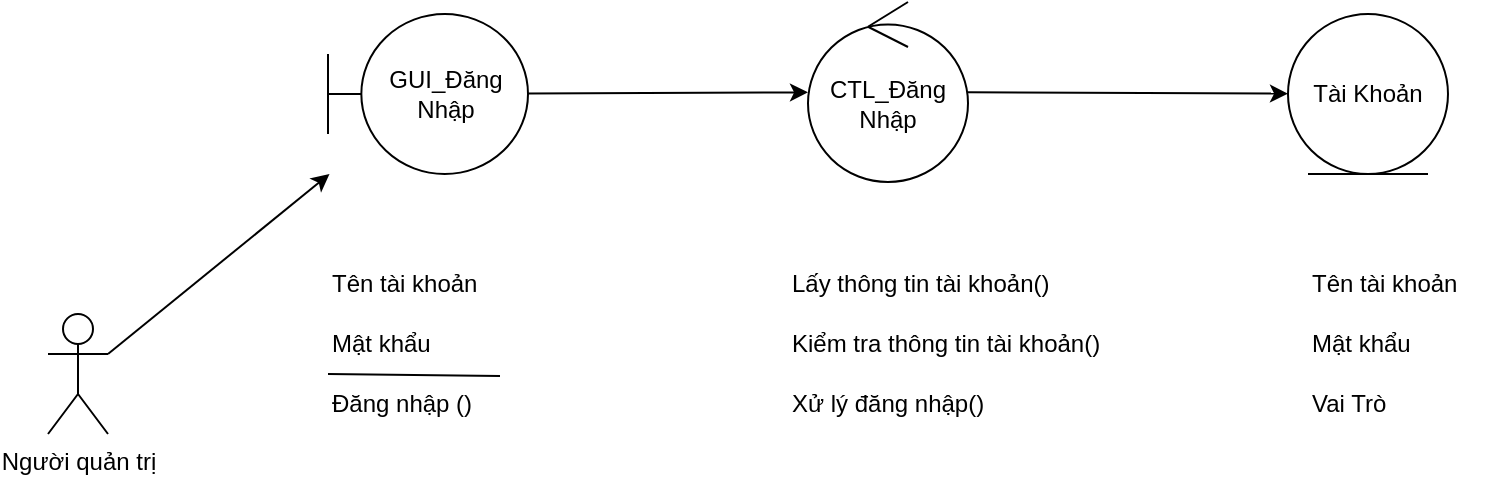 <mxfile version="17.4.6" type="device" pages="5"><diagram id="O209Rbnz0v6nvy6sX19j" name="Page-1"><mxGraphModel dx="1422" dy="699" grid="1" gridSize="10" guides="1" tooltips="1" connect="1" arrows="1" fold="1" page="1" pageScale="1" pageWidth="827" pageHeight="1169" math="0" shadow="0"><root><mxCell id="0"/><mxCell id="1" parent="0"/><mxCell id="M427yC_AaMbymVgoldLo-1" value="GUI_Đăng Nhập" style="shape=umlBoundary;whiteSpace=wrap;html=1;" vertex="1" parent="1"><mxGeometry x="190" y="140" width="100" height="80" as="geometry"/></mxCell><mxCell id="M427yC_AaMbymVgoldLo-2" value="CTL_Đăng Nhập" style="ellipse;shape=umlControl;whiteSpace=wrap;html=1;" vertex="1" parent="1"><mxGeometry x="430" y="134" width="80" height="90" as="geometry"/></mxCell><mxCell id="M427yC_AaMbymVgoldLo-3" value="Tài Khoản" style="ellipse;shape=umlEntity;whiteSpace=wrap;html=1;" vertex="1" parent="1"><mxGeometry x="670" y="140" width="80" height="80" as="geometry"/></mxCell><mxCell id="M427yC_AaMbymVgoldLo-4" value="Người quản trị" style="shape=umlActor;verticalLabelPosition=bottom;verticalAlign=top;html=1;" vertex="1" parent="1"><mxGeometry x="50" y="290" width="30" height="60" as="geometry"/></mxCell><mxCell id="M427yC_AaMbymVgoldLo-12" value="Tên tài khoản" style="text;html=1;strokeColor=none;fillColor=none;align=left;verticalAlign=middle;whiteSpace=wrap;rounded=0;" vertex="1" parent="1"><mxGeometry x="190" y="260" width="100" height="30" as="geometry"/></mxCell><mxCell id="M427yC_AaMbymVgoldLo-13" value="Mật khẩu" style="text;html=1;strokeColor=none;fillColor=none;align=left;verticalAlign=middle;whiteSpace=wrap;rounded=0;" vertex="1" parent="1"><mxGeometry x="190" y="290" width="100" height="30" as="geometry"/></mxCell><mxCell id="M427yC_AaMbymVgoldLo-14" value="" style="endArrow=none;html=1;rounded=0;exitX=0;exitY=1;exitDx=0;exitDy=0;entryX=0.86;entryY=1.033;entryDx=0;entryDy=0;entryPerimeter=0;" edge="1" parent="1" source="M427yC_AaMbymVgoldLo-13" target="M427yC_AaMbymVgoldLo-13"><mxGeometry width="50" height="50" relative="1" as="geometry"><mxPoint x="390" y="390" as="sourcePoint"/><mxPoint x="440" y="340" as="targetPoint"/></mxGeometry></mxCell><mxCell id="M427yC_AaMbymVgoldLo-15" value="Đăng nhập ()" style="text;html=1;strokeColor=none;fillColor=none;align=left;verticalAlign=middle;whiteSpace=wrap;rounded=0;" vertex="1" parent="1"><mxGeometry x="190" y="320" width="100" height="30" as="geometry"/></mxCell><mxCell id="M427yC_AaMbymVgoldLo-16" value="Lấy thông tin tài khoản()" style="text;html=1;strokeColor=none;fillColor=none;align=left;verticalAlign=middle;whiteSpace=wrap;rounded=0;" vertex="1" parent="1"><mxGeometry x="420" y="260" width="150" height="30" as="geometry"/></mxCell><mxCell id="M427yC_AaMbymVgoldLo-17" value="Kiểm tra thông tin tài khoản()" style="text;html=1;strokeColor=none;fillColor=none;align=left;verticalAlign=middle;whiteSpace=wrap;rounded=0;" vertex="1" parent="1"><mxGeometry x="420" y="290" width="160" height="30" as="geometry"/></mxCell><mxCell id="M427yC_AaMbymVgoldLo-19" value="Xử lý đăng nhập()" style="text;html=1;strokeColor=none;fillColor=none;align=left;verticalAlign=middle;whiteSpace=wrap;rounded=0;" vertex="1" parent="1"><mxGeometry x="420" y="320" width="100" height="30" as="geometry"/></mxCell><mxCell id="M427yC_AaMbymVgoldLo-20" value="Tên tài khoản" style="text;html=1;strokeColor=none;fillColor=none;align=left;verticalAlign=middle;whiteSpace=wrap;rounded=0;" vertex="1" parent="1"><mxGeometry x="680" y="260" width="100" height="30" as="geometry"/></mxCell><mxCell id="M427yC_AaMbymVgoldLo-21" value="Mật khẩu" style="text;html=1;strokeColor=none;fillColor=none;align=left;verticalAlign=middle;whiteSpace=wrap;rounded=0;" vertex="1" parent="1"><mxGeometry x="680" y="290" width="100" height="30" as="geometry"/></mxCell><mxCell id="M427yC_AaMbymVgoldLo-22" value="Vai Trò" style="text;html=1;strokeColor=none;fillColor=none;align=left;verticalAlign=middle;whiteSpace=wrap;rounded=0;" vertex="1" parent="1"><mxGeometry x="680" y="320" width="100" height="30" as="geometry"/></mxCell><mxCell id="M427yC_AaMbymVgoldLo-24" value="" style="endArrow=classic;html=1;rounded=0;exitX=1;exitY=0.333;exitDx=0;exitDy=0;exitPerimeter=0;" edge="1" parent="1" source="M427yC_AaMbymVgoldLo-4" target="M427yC_AaMbymVgoldLo-1"><mxGeometry width="50" height="50" relative="1" as="geometry"><mxPoint x="390" y="370" as="sourcePoint"/><mxPoint x="440" y="320" as="targetPoint"/></mxGeometry></mxCell><mxCell id="M427yC_AaMbymVgoldLo-25" value="" style="endArrow=classic;html=1;rounded=0;" edge="1" parent="1" source="M427yC_AaMbymVgoldLo-1" target="M427yC_AaMbymVgoldLo-2"><mxGeometry width="50" height="50" relative="1" as="geometry"><mxPoint x="90" y="320" as="sourcePoint"/><mxPoint x="200.769" y="230" as="targetPoint"/></mxGeometry></mxCell><mxCell id="M427yC_AaMbymVgoldLo-26" value="" style="endArrow=classic;html=1;rounded=0;" edge="1" parent="1" source="M427yC_AaMbymVgoldLo-2" target="M427yC_AaMbymVgoldLo-3"><mxGeometry width="50" height="50" relative="1" as="geometry"><mxPoint x="100" y="330" as="sourcePoint"/><mxPoint x="210.769" y="240" as="targetPoint"/></mxGeometry></mxCell></root></mxGraphModel></diagram><diagram id="p_KtsLCjmwEKDVHqDETF" name="Page-2"><mxGraphModel dx="1422" dy="699" grid="1" gridSize="10" guides="1" tooltips="1" connect="1" arrows="1" fold="1" page="1" pageScale="1" pageWidth="827" pageHeight="1169" math="0" shadow="0"><root><mxCell id="0"/><mxCell id="1" parent="0"/><mxCell id="ipg0UPrnVnh78gwae8FU-1" value="GUI_Quản lý đợt làm đồ án" style="shape=umlBoundary;whiteSpace=wrap;html=1;" vertex="1" parent="1"><mxGeometry x="190" y="140" width="100" height="80" as="geometry"/></mxCell><mxCell id="ipg0UPrnVnh78gwae8FU-2" value="CTL_Đợt làm đồ án" style="ellipse;shape=umlControl;whiteSpace=wrap;html=1;" vertex="1" parent="1"><mxGeometry x="430" y="134" width="80" height="90" as="geometry"/></mxCell><mxCell id="ipg0UPrnVnh78gwae8FU-3" value="Đợt làm đồ án" style="ellipse;shape=umlEntity;whiteSpace=wrap;html=1;" vertex="1" parent="1"><mxGeometry x="686" width="80" height="80" as="geometry"/></mxCell><mxCell id="ipg0UPrnVnh78gwae8FU-4" value="Người quản trị" style="shape=umlActor;verticalLabelPosition=bottom;verticalAlign=top;html=1;" vertex="1" parent="1"><mxGeometry x="50" y="290" width="30" height="60" as="geometry"/></mxCell><mxCell id="ipg0UPrnVnh78gwae8FU-5" value="Mã đợt làm đồ án" style="text;html=1;strokeColor=none;fillColor=none;align=left;verticalAlign=middle;whiteSpace=wrap;rounded=0;" vertex="1" parent="1"><mxGeometry x="202" y="260" width="100" height="30" as="geometry"/></mxCell><mxCell id="ipg0UPrnVnh78gwae8FU-6" value="Tên đợt làm đồ án" style="text;html=1;strokeColor=none;fillColor=none;align=left;verticalAlign=middle;whiteSpace=wrap;rounded=0;" vertex="1" parent="1"><mxGeometry x="200" y="285" width="100" height="30" as="geometry"/></mxCell><mxCell id="ipg0UPrnVnh78gwae8FU-7" value="" style="endArrow=none;html=1;rounded=0;" edge="1" parent="1"><mxGeometry width="50" height="50" relative="1" as="geometry"><mxPoint x="200" y="365" as="sourcePoint"/><mxPoint x="310" y="365" as="targetPoint"/><Array as="points"/></mxGeometry></mxCell><mxCell id="ipg0UPrnVnh78gwae8FU-11" value="Xử lý Tạo đợt làm đồ án()" style="text;html=1;strokeColor=none;fillColor=none;align=left;verticalAlign=middle;whiteSpace=wrap;rounded=0;" vertex="1" parent="1"><mxGeometry x="420" y="265" width="140" height="30" as="geometry"/></mxCell><mxCell id="ipg0UPrnVnh78gwae8FU-15" value="" style="endArrow=classic;html=1;rounded=0;exitX=1;exitY=0.333;exitDx=0;exitDy=0;exitPerimeter=0;" edge="1" parent="1" source="ipg0UPrnVnh78gwae8FU-4" target="ipg0UPrnVnh78gwae8FU-1"><mxGeometry width="50" height="50" relative="1" as="geometry"><mxPoint x="390" y="370" as="sourcePoint"/><mxPoint x="440" y="320" as="targetPoint"/></mxGeometry></mxCell><mxCell id="ipg0UPrnVnh78gwae8FU-16" value="" style="endArrow=classic;html=1;rounded=0;" edge="1" parent="1" source="ipg0UPrnVnh78gwae8FU-1" target="ipg0UPrnVnh78gwae8FU-2"><mxGeometry width="50" height="50" relative="1" as="geometry"><mxPoint x="90" y="320" as="sourcePoint"/><mxPoint x="200.769" y="230" as="targetPoint"/></mxGeometry></mxCell><mxCell id="ipg0UPrnVnh78gwae8FU-17" value="" style="endArrow=classic;html=1;rounded=0;" edge="1" parent="1" source="ipg0UPrnVnh78gwae8FU-2" target="ipg0UPrnVnh78gwae8FU-3"><mxGeometry width="50" height="50" relative="1" as="geometry"><mxPoint x="100" y="330" as="sourcePoint"/><mxPoint x="210.769" y="240" as="targetPoint"/></mxGeometry></mxCell><mxCell id="ipg0UPrnVnh78gwae8FU-35" value="Thời gian kết thúc" style="text;html=1;strokeColor=none;fillColor=none;align=left;verticalAlign=middle;whiteSpace=wrap;rounded=0;" vertex="1" parent="1"><mxGeometry x="200" y="335" width="100" height="30" as="geometry"/></mxCell><mxCell id="ipg0UPrnVnh78gwae8FU-36" value="Thời gian bắt đầu" style="text;html=1;strokeColor=none;fillColor=none;align=left;verticalAlign=middle;whiteSpace=wrap;rounded=0;" vertex="1" parent="1"><mxGeometry x="200" y="310" width="100" height="30" as="geometry"/></mxCell><mxCell id="ipg0UPrnVnh78gwae8FU-40" value="Mã đợt làm đồ án" style="text;html=1;strokeColor=none;fillColor=none;align=left;verticalAlign=middle;whiteSpace=wrap;rounded=0;" vertex="1" parent="1"><mxGeometry x="677" y="80" width="100" height="30" as="geometry"/></mxCell><mxCell id="ipg0UPrnVnh78gwae8FU-41" value="Tên đợt làm đồ án" style="text;html=1;strokeColor=none;fillColor=none;align=left;verticalAlign=middle;whiteSpace=wrap;rounded=0;" vertex="1" parent="1"><mxGeometry x="675" y="105" width="100" height="30" as="geometry"/></mxCell><mxCell id="ipg0UPrnVnh78gwae8FU-42" value="Thời gian kết thúc" style="text;html=1;strokeColor=none;fillColor=none;align=left;verticalAlign=middle;whiteSpace=wrap;rounded=0;" vertex="1" parent="1"><mxGeometry x="675" y="155" width="100" height="30" as="geometry"/></mxCell><mxCell id="ipg0UPrnVnh78gwae8FU-43" value="Thời gian bắt đầu" style="text;html=1;strokeColor=none;fillColor=none;align=left;verticalAlign=middle;whiteSpace=wrap;rounded=0;" vertex="1" parent="1"><mxGeometry x="675" y="130" width="100" height="30" as="geometry"/></mxCell><mxCell id="ipg0UPrnVnh78gwae8FU-49" value="Giảng viên" style="ellipse;shape=umlEntity;whiteSpace=wrap;html=1;" vertex="1" parent="1"><mxGeometry x="686" y="395" width="80" height="80" as="geometry"/></mxCell><mxCell id="ipg0UPrnVnh78gwae8FU-58" value="Mã Giảng Viên" style="text;html=1;strokeColor=none;fillColor=none;align=left;verticalAlign=middle;whiteSpace=wrap;rounded=0;" vertex="1" parent="1"><mxGeometry x="682" y="475" width="100" height="30" as="geometry"/></mxCell><mxCell id="ipg0UPrnVnh78gwae8FU-59" value="Tên giảng viên" style="text;html=1;strokeColor=none;fillColor=none;align=left;verticalAlign=middle;whiteSpace=wrap;rounded=0;" vertex="1" parent="1"><mxGeometry x="680" y="500" width="100" height="30" as="geometry"/></mxCell><mxCell id="ipg0UPrnVnh78gwae8FU-60" value="Ngày sinh" style="text;html=1;strokeColor=none;fillColor=none;align=left;verticalAlign=middle;whiteSpace=wrap;rounded=0;" vertex="1" parent="1"><mxGeometry x="680" y="550" width="100" height="30" as="geometry"/></mxCell><mxCell id="ipg0UPrnVnh78gwae8FU-61" value="Email" style="text;html=1;strokeColor=none;fillColor=none;align=left;verticalAlign=middle;whiteSpace=wrap;rounded=0;" vertex="1" parent="1"><mxGeometry x="680" y="525" width="100" height="30" as="geometry"/></mxCell><mxCell id="ipg0UPrnVnh78gwae8FU-62" value="Tạo đợt()" style="text;html=1;strokeColor=none;fillColor=none;align=left;verticalAlign=middle;whiteSpace=wrap;rounded=0;" vertex="1" parent="1"><mxGeometry x="204" y="365" width="100" height="30" as="geometry"/></mxCell><mxCell id="ipg0UPrnVnh78gwae8FU-63" value="Sửa đợt()" style="text;html=1;strokeColor=none;fillColor=none;align=left;verticalAlign=middle;whiteSpace=wrap;rounded=0;" vertex="1" parent="1"><mxGeometry x="204" y="390" width="100" height="25" as="geometry"/></mxCell><mxCell id="ipg0UPrnVnh78gwae8FU-64" value="Xoá đợt()" style="text;html=1;strokeColor=none;fillColor=none;align=left;verticalAlign=middle;whiteSpace=wrap;rounded=0;" vertex="1" parent="1"><mxGeometry x="204" y="410" width="100" height="30" as="geometry"/></mxCell><mxCell id="ipg0UPrnVnh78gwae8FU-65" value="Phân công()" style="text;html=1;strokeColor=none;fillColor=none;align=left;verticalAlign=middle;whiteSpace=wrap;rounded=0;" vertex="1" parent="1"><mxGeometry x="204" y="431" width="100" height="30" as="geometry"/></mxCell><mxCell id="ipg0UPrnVnh78gwae8FU-66" value="Nhập sinh viên()" style="text;html=1;strokeColor=none;fillColor=none;align=left;verticalAlign=middle;whiteSpace=wrap;rounded=0;" vertex="1" parent="1"><mxGeometry x="204" y="452" width="100" height="30" as="geometry"/></mxCell><mxCell id="ipg0UPrnVnh78gwae8FU-67" value="Nhập giảng viên()" style="text;html=1;strokeColor=none;fillColor=none;align=left;verticalAlign=middle;whiteSpace=wrap;rounded=0;" vertex="1" parent="1"><mxGeometry x="204" y="475" width="100" height="30" as="geometry"/></mxCell><mxCell id="ipg0UPrnVnh78gwae8FU-69" value="Xử lý Sửa đợt làm đồ án()" style="text;html=1;strokeColor=none;fillColor=none;align=left;verticalAlign=middle;whiteSpace=wrap;rounded=0;" vertex="1" parent="1"><mxGeometry x="420" y="290" width="150" height="30" as="geometry"/></mxCell><mxCell id="ipg0UPrnVnh78gwae8FU-70" value="Xử lý Xoá đợt làm đồ án()" style="text;html=1;strokeColor=none;fillColor=none;align=left;verticalAlign=middle;whiteSpace=wrap;rounded=0;" vertex="1" parent="1"><mxGeometry x="420" y="315" width="140" height="30" as="geometry"/></mxCell><mxCell id="ipg0UPrnVnh78gwae8FU-71" value="Xử lý Phân công()" style="text;html=1;strokeColor=none;fillColor=none;align=left;verticalAlign=middle;whiteSpace=wrap;rounded=0;" vertex="1" parent="1"><mxGeometry x="420" y="340" width="140" height="30" as="geometry"/></mxCell><mxCell id="ipg0UPrnVnh78gwae8FU-72" value="Xử lý Nhập sinh viên()" style="text;html=1;strokeColor=none;fillColor=none;align=left;verticalAlign=middle;whiteSpace=wrap;rounded=0;" vertex="1" parent="1"><mxGeometry x="420" y="365" width="140" height="30" as="geometry"/></mxCell><mxCell id="ipg0UPrnVnh78gwae8FU-73" value="Xử lý Nhập giảng viên()" style="text;html=1;strokeColor=none;fillColor=none;align=left;verticalAlign=middle;whiteSpace=wrap;rounded=0;" vertex="1" parent="1"><mxGeometry x="420" y="390" width="140" height="30" as="geometry"/></mxCell><mxCell id="ipg0UPrnVnh78gwae8FU-74" value="" style="endArrow=classic;html=1;rounded=0;fontFamily=Helvetica;fontSize=12;" edge="1" parent="1" source="ipg0UPrnVnh78gwae8FU-2" target="ipg0UPrnVnh78gwae8FU-44"><mxGeometry width="50" height="50" relative="1" as="geometry"><mxPoint x="390" y="390" as="sourcePoint"/><mxPoint x="440" y="340" as="targetPoint"/></mxGeometry></mxCell><mxCell id="ipg0UPrnVnh78gwae8FU-75" value="" style="endArrow=classic;html=1;rounded=0;fontFamily=Helvetica;fontSize=12;" edge="1" parent="1" source="ipg0UPrnVnh78gwae8FU-2" target="ipg0UPrnVnh78gwae8FU-49"><mxGeometry width="50" height="50" relative="1" as="geometry"><mxPoint x="390" y="390" as="sourcePoint"/><mxPoint x="440" y="340" as="targetPoint"/></mxGeometry></mxCell><mxCell id="ipg0UPrnVnh78gwae8FU-76" value="" style="group" vertex="1" connectable="0" parent="1"><mxGeometry x="670" y="190" width="102" height="185" as="geometry"/></mxCell><mxCell id="ipg0UPrnVnh78gwae8FU-44" value="Sinh Viên" style="ellipse;shape=umlEntity;whiteSpace=wrap;html=1;" vertex="1" parent="ipg0UPrnVnh78gwae8FU-76"><mxGeometry x="11" width="80" height="80" as="geometry"/></mxCell><mxCell id="ipg0UPrnVnh78gwae8FU-45" value="Mã Sinh Viên" style="text;html=1;strokeColor=none;fillColor=none;align=left;verticalAlign=middle;whiteSpace=wrap;rounded=0;" vertex="1" parent="ipg0UPrnVnh78gwae8FU-76"><mxGeometry x="2" y="80" width="100" height="30" as="geometry"/></mxCell><mxCell id="ipg0UPrnVnh78gwae8FU-46" value="Tên sinh viên" style="text;html=1;strokeColor=none;fillColor=none;align=left;verticalAlign=middle;whiteSpace=wrap;rounded=0;" vertex="1" parent="ipg0UPrnVnh78gwae8FU-76"><mxGeometry y="105" width="100" height="30" as="geometry"/></mxCell><mxCell id="ipg0UPrnVnh78gwae8FU-47" value="Ngày sinh" style="text;html=1;strokeColor=none;fillColor=none;align=left;verticalAlign=middle;whiteSpace=wrap;rounded=0;" vertex="1" parent="ipg0UPrnVnh78gwae8FU-76"><mxGeometry y="155" width="100" height="30" as="geometry"/></mxCell><mxCell id="ipg0UPrnVnh78gwae8FU-48" value="Email" style="text;html=1;strokeColor=none;fillColor=none;align=left;verticalAlign=middle;whiteSpace=wrap;rounded=0;" vertex="1" parent="ipg0UPrnVnh78gwae8FU-76"><mxGeometry y="130" width="100" height="30" as="geometry"/></mxCell><mxCell id="kxu5KpHHrZapwYEXqlnA-1" value="Bộ môn" style="text;html=1;strokeColor=none;fillColor=none;align=left;verticalAlign=middle;whiteSpace=wrap;rounded=0;" vertex="1" parent="1"><mxGeometry x="680" y="580" width="100" height="30" as="geometry"/></mxCell></root></mxGraphModel></diagram><diagram id="GoxAkpqzyO7bG8NGiD2Y" name="Page-3"><mxGraphModel dx="1422" dy="699" grid="1" gridSize="10" guides="1" tooltips="1" connect="1" arrows="1" fold="1" page="1" pageScale="1" pageWidth="827" pageHeight="1169" math="0" shadow="0"><root><mxCell id="0"/><mxCell id="1" parent="0"/><mxCell id="bcUQk-GMcJqJj3W-K3zk-1" value="GUI_Quản lý sinh viên" style="shape=umlBoundary;whiteSpace=wrap;html=1;" vertex="1" parent="1"><mxGeometry x="190" y="140" width="100" height="80" as="geometry"/></mxCell><mxCell id="bcUQk-GMcJqJj3W-K3zk-2" value="CTL_Sinh viên" style="ellipse;shape=umlControl;whiteSpace=wrap;html=1;" vertex="1" parent="1"><mxGeometry x="430" y="134" width="80" height="90" as="geometry"/></mxCell><mxCell id="bcUQk-GMcJqJj3W-K3zk-4" value="Người quản trị" style="shape=umlActor;verticalLabelPosition=bottom;verticalAlign=top;html=1;" vertex="1" parent="1"><mxGeometry x="50" y="290" width="30" height="60" as="geometry"/></mxCell><mxCell id="bcUQk-GMcJqJj3W-K3zk-7" value="" style="endArrow=none;html=1;rounded=0;" edge="1" parent="1"><mxGeometry width="50" height="50" relative="1" as="geometry"><mxPoint x="200" y="365" as="sourcePoint"/><mxPoint x="310" y="365" as="targetPoint"/><Array as="points"/></mxGeometry></mxCell><mxCell id="bcUQk-GMcJqJj3W-K3zk-8" value="Xử lý Thêm sinh viên()" style="text;html=1;strokeColor=none;fillColor=none;align=left;verticalAlign=middle;whiteSpace=wrap;rounded=0;" vertex="1" parent="1"><mxGeometry x="420" y="255" width="140" height="30" as="geometry"/></mxCell><mxCell id="bcUQk-GMcJqJj3W-K3zk-9" value="" style="endArrow=classic;html=1;rounded=0;exitX=1;exitY=0.333;exitDx=0;exitDy=0;exitPerimeter=0;" edge="1" parent="1" source="bcUQk-GMcJqJj3W-K3zk-4" target="bcUQk-GMcJqJj3W-K3zk-1"><mxGeometry width="50" height="50" relative="1" as="geometry"><mxPoint x="390" y="370" as="sourcePoint"/><mxPoint x="440" y="320" as="targetPoint"/></mxGeometry></mxCell><mxCell id="bcUQk-GMcJqJj3W-K3zk-10" value="" style="endArrow=classic;html=1;rounded=0;" edge="1" parent="1" source="bcUQk-GMcJqJj3W-K3zk-1" target="bcUQk-GMcJqJj3W-K3zk-2"><mxGeometry width="50" height="50" relative="1" as="geometry"><mxPoint x="90" y="320" as="sourcePoint"/><mxPoint x="200.769" y="230" as="targetPoint"/></mxGeometry></mxCell><mxCell id="bcUQk-GMcJqJj3W-K3zk-23" value="Thêm sinh viên()" style="text;html=1;strokeColor=none;fillColor=none;align=left;verticalAlign=middle;whiteSpace=wrap;rounded=0;" vertex="1" parent="1"><mxGeometry x="204" y="365" width="100" height="30" as="geometry"/></mxCell><mxCell id="bcUQk-GMcJqJj3W-K3zk-24" value="Sửa sinh viên()" style="text;html=1;strokeColor=none;fillColor=none;align=left;verticalAlign=middle;whiteSpace=wrap;rounded=0;" vertex="1" parent="1"><mxGeometry x="204" y="390" width="100" height="25" as="geometry"/></mxCell><mxCell id="bcUQk-GMcJqJj3W-K3zk-25" value="Xoá sinh viên()" style="text;html=1;strokeColor=none;fillColor=none;align=left;verticalAlign=middle;whiteSpace=wrap;rounded=0;" vertex="1" parent="1"><mxGeometry x="204" y="410" width="100" height="30" as="geometry"/></mxCell><mxCell id="bcUQk-GMcJqJj3W-K3zk-29" value="Xử lý Sửa sinh viên()" style="text;html=1;strokeColor=none;fillColor=none;align=left;verticalAlign=middle;whiteSpace=wrap;rounded=0;" vertex="1" parent="1"><mxGeometry x="420" y="280" width="150" height="30" as="geometry"/></mxCell><mxCell id="bcUQk-GMcJqJj3W-K3zk-30" value="Xử lý Xoá sinh viên()" style="text;html=1;strokeColor=none;fillColor=none;align=left;verticalAlign=middle;whiteSpace=wrap;rounded=0;" vertex="1" parent="1"><mxGeometry x="420" y="305" width="140" height="30" as="geometry"/></mxCell><mxCell id="bcUQk-GMcJqJj3W-K3zk-34" value="" style="endArrow=classic;html=1;rounded=0;fontFamily=Helvetica;fontSize=12;" edge="1" parent="1" source="bcUQk-GMcJqJj3W-K3zk-2" target="bcUQk-GMcJqJj3W-K3zk-37"><mxGeometry width="50" height="50" relative="1" as="geometry"><mxPoint x="390" y="390" as="sourcePoint"/><mxPoint x="440" y="340" as="targetPoint"/></mxGeometry></mxCell><mxCell id="bcUQk-GMcJqJj3W-K3zk-42" value="Mã Sinh Viên" style="text;html=1;strokeColor=none;fillColor=none;align=left;verticalAlign=middle;whiteSpace=wrap;rounded=0;" vertex="1" parent="1"><mxGeometry x="204" y="260" width="100" height="30" as="geometry"/></mxCell><mxCell id="bcUQk-GMcJqJj3W-K3zk-43" value="Tên sinh viên" style="text;html=1;strokeColor=none;fillColor=none;align=left;verticalAlign=middle;whiteSpace=wrap;rounded=0;" vertex="1" parent="1"><mxGeometry x="202" y="285" width="100" height="30" as="geometry"/></mxCell><mxCell id="bcUQk-GMcJqJj3W-K3zk-44" value="Ngày sinh" style="text;html=1;strokeColor=none;fillColor=none;align=left;verticalAlign=middle;whiteSpace=wrap;rounded=0;" vertex="1" parent="1"><mxGeometry x="202" y="335" width="100" height="30" as="geometry"/></mxCell><mxCell id="bcUQk-GMcJqJj3W-K3zk-45" value="Email" style="text;html=1;strokeColor=none;fillColor=none;align=left;verticalAlign=middle;whiteSpace=wrap;rounded=0;" vertex="1" parent="1"><mxGeometry x="202" y="310" width="100" height="30" as="geometry"/></mxCell><mxCell id="bcUQk-GMcJqJj3W-K3zk-46" value="Đường dẫn CV" style="text;html=1;strokeColor=none;fillColor=none;align=left;verticalAlign=middle;whiteSpace=wrap;rounded=0;" vertex="1" parent="1"><mxGeometry x="661" y="355" width="100" height="30" as="geometry"/></mxCell><mxCell id="bcUQk-GMcJqJj3W-K3zk-37" value="Sinh Viên" style="ellipse;shape=umlEntity;whiteSpace=wrap;html=1;" vertex="1" parent="1"><mxGeometry x="661" y="138" width="80" height="80" as="geometry"/></mxCell><mxCell id="bcUQk-GMcJqJj3W-K3zk-38" value="Mã Sinh Viên" style="text;html=1;strokeColor=none;fillColor=none;align=left;verticalAlign=middle;whiteSpace=wrap;rounded=0;" vertex="1" parent="1"><mxGeometry x="663" y="255" width="100" height="30" as="geometry"/></mxCell><mxCell id="bcUQk-GMcJqJj3W-K3zk-39" value="Tên sinh viên" style="text;html=1;strokeColor=none;fillColor=none;align=left;verticalAlign=middle;whiteSpace=wrap;rounded=0;" vertex="1" parent="1"><mxGeometry x="661" y="280" width="100" height="30" as="geometry"/></mxCell><mxCell id="bcUQk-GMcJqJj3W-K3zk-40" value="Ngày sinh" style="text;html=1;strokeColor=none;fillColor=none;align=left;verticalAlign=middle;whiteSpace=wrap;rounded=0;" vertex="1" parent="1"><mxGeometry x="661" y="330" width="100" height="30" as="geometry"/></mxCell><mxCell id="bcUQk-GMcJqJj3W-K3zk-41" value="Email" style="text;html=1;strokeColor=none;fillColor=none;align=left;verticalAlign=middle;whiteSpace=wrap;rounded=0;" vertex="1" parent="1"><mxGeometry x="661" y="305" width="100" height="30" as="geometry"/></mxCell><mxCell id="bcUQk-GMcJqJj3W-K3zk-49" value="Số điện thoại" style="text;html=1;strokeColor=none;fillColor=none;align=left;verticalAlign=middle;whiteSpace=wrap;rounded=0;" vertex="1" parent="1"><mxGeometry x="662" y="380" width="100" height="30" as="geometry"/></mxCell></root></mxGraphModel></diagram><diagram id="bJClYolkaZ0kA7BnLIHM" name="Page-4"><mxGraphModel dx="1422" dy="699" grid="1" gridSize="10" guides="1" tooltips="1" connect="1" arrows="1" fold="1" page="1" pageScale="1" pageWidth="827" pageHeight="1169" math="0" shadow="0"><root><mxCell id="0"/><mxCell id="1" parent="0"/><mxCell id="LVyB_vqHMRxrXOtsi_u2-1" value="GUI_Quản lý giảng viên" style="shape=umlBoundary;whiteSpace=wrap;html=1;" vertex="1" parent="1"><mxGeometry x="190" y="140" width="100" height="80" as="geometry"/></mxCell><mxCell id="LVyB_vqHMRxrXOtsi_u2-2" value="CTL_Giảng viên" style="ellipse;shape=umlControl;whiteSpace=wrap;html=1;" vertex="1" parent="1"><mxGeometry x="430" y="134" width="80" height="90" as="geometry"/></mxCell><mxCell id="LVyB_vqHMRxrXOtsi_u2-3" value="Người quản trị" style="shape=umlActor;verticalLabelPosition=bottom;verticalAlign=top;html=1;" vertex="1" parent="1"><mxGeometry x="50" y="290" width="30" height="60" as="geometry"/></mxCell><mxCell id="LVyB_vqHMRxrXOtsi_u2-4" value="" style="endArrow=none;html=1;rounded=0;" edge="1" parent="1"><mxGeometry width="50" height="50" relative="1" as="geometry"><mxPoint x="202" y="420" as="sourcePoint"/><mxPoint x="312" y="420" as="targetPoint"/><Array as="points"/></mxGeometry></mxCell><mxCell id="LVyB_vqHMRxrXOtsi_u2-5" value="Xử lý Thêm giảng viên()" style="text;html=1;strokeColor=none;fillColor=none;align=left;verticalAlign=middle;whiteSpace=wrap;rounded=0;" vertex="1" parent="1"><mxGeometry x="420" y="255" width="140" height="30" as="geometry"/></mxCell><mxCell id="LVyB_vqHMRxrXOtsi_u2-6" value="" style="endArrow=classic;html=1;rounded=0;exitX=1;exitY=0.333;exitDx=0;exitDy=0;exitPerimeter=0;" edge="1" parent="1" source="LVyB_vqHMRxrXOtsi_u2-3" target="LVyB_vqHMRxrXOtsi_u2-1"><mxGeometry width="50" height="50" relative="1" as="geometry"><mxPoint x="390" y="370" as="sourcePoint"/><mxPoint x="440" y="320" as="targetPoint"/></mxGeometry></mxCell><mxCell id="LVyB_vqHMRxrXOtsi_u2-7" value="" style="endArrow=classic;html=1;rounded=0;" edge="1" parent="1" source="LVyB_vqHMRxrXOtsi_u2-1" target="LVyB_vqHMRxrXOtsi_u2-2"><mxGeometry width="50" height="50" relative="1" as="geometry"><mxPoint x="90" y="320" as="sourcePoint"/><mxPoint x="200.769" y="230" as="targetPoint"/></mxGeometry></mxCell><mxCell id="LVyB_vqHMRxrXOtsi_u2-8" value="Thêm giảng viên()" style="text;html=1;strokeColor=none;fillColor=none;align=left;verticalAlign=middle;whiteSpace=wrap;rounded=0;" vertex="1" parent="1"><mxGeometry x="202" y="420" width="100" height="30" as="geometry"/></mxCell><mxCell id="LVyB_vqHMRxrXOtsi_u2-9" value="Sửa giảng viên()" style="text;html=1;strokeColor=none;fillColor=none;align=left;verticalAlign=middle;whiteSpace=wrap;rounded=0;" vertex="1" parent="1"><mxGeometry x="202" y="445" width="100" height="25" as="geometry"/></mxCell><mxCell id="LVyB_vqHMRxrXOtsi_u2-10" value="Xoá giảng viên()" style="text;html=1;strokeColor=none;fillColor=none;align=left;verticalAlign=middle;whiteSpace=wrap;rounded=0;" vertex="1" parent="1"><mxGeometry x="202" y="465" width="100" height="30" as="geometry"/></mxCell><mxCell id="LVyB_vqHMRxrXOtsi_u2-11" value="Xử lý Sửa giảng viên()" style="text;html=1;strokeColor=none;fillColor=none;align=left;verticalAlign=middle;whiteSpace=wrap;rounded=0;" vertex="1" parent="1"><mxGeometry x="420" y="280" width="150" height="30" as="geometry"/></mxCell><mxCell id="LVyB_vqHMRxrXOtsi_u2-12" value="Xử lý Xoá giảng viên()" style="text;html=1;strokeColor=none;fillColor=none;align=left;verticalAlign=middle;whiteSpace=wrap;rounded=0;" vertex="1" parent="1"><mxGeometry x="420" y="305" width="140" height="30" as="geometry"/></mxCell><mxCell id="LVyB_vqHMRxrXOtsi_u2-13" value="" style="endArrow=classic;html=1;rounded=0;fontFamily=Helvetica;fontSize=12;" edge="1" parent="1" source="LVyB_vqHMRxrXOtsi_u2-2" target="LVyB_vqHMRxrXOtsi_u2-19"><mxGeometry width="50" height="50" relative="1" as="geometry"><mxPoint x="390" y="390" as="sourcePoint"/><mxPoint x="440" y="340" as="targetPoint"/></mxGeometry></mxCell><mxCell id="LVyB_vqHMRxrXOtsi_u2-14" value="Mã giảng Viên" style="text;html=1;strokeColor=none;fillColor=none;align=left;verticalAlign=middle;whiteSpace=wrap;rounded=0;" vertex="1" parent="1"><mxGeometry x="204" y="260" width="100" height="30" as="geometry"/></mxCell><mxCell id="LVyB_vqHMRxrXOtsi_u2-15" value="Tên giảng viên" style="text;html=1;strokeColor=none;fillColor=none;align=left;verticalAlign=middle;whiteSpace=wrap;rounded=0;" vertex="1" parent="1"><mxGeometry x="202" y="285" width="100" height="30" as="geometry"/></mxCell><mxCell id="LVyB_vqHMRxrXOtsi_u2-16" value="Ngày sinh" style="text;html=1;strokeColor=none;fillColor=none;align=left;verticalAlign=middle;whiteSpace=wrap;rounded=0;" vertex="1" parent="1"><mxGeometry x="202" y="335" width="100" height="30" as="geometry"/></mxCell><mxCell id="LVyB_vqHMRxrXOtsi_u2-17" value="Email" style="text;html=1;strokeColor=none;fillColor=none;align=left;verticalAlign=middle;whiteSpace=wrap;rounded=0;" vertex="1" parent="1"><mxGeometry x="202" y="310" width="100" height="30" as="geometry"/></mxCell><mxCell id="LVyB_vqHMRxrXOtsi_u2-19" value="Giảng Viên" style="ellipse;shape=umlEntity;whiteSpace=wrap;html=1;" vertex="1" parent="1"><mxGeometry x="661" y="138" width="80" height="80" as="geometry"/></mxCell><mxCell id="LVyB_vqHMRxrXOtsi_u2-20" value="Mã giảng Viên" style="text;html=1;strokeColor=none;fillColor=none;align=left;verticalAlign=middle;whiteSpace=wrap;rounded=0;" vertex="1" parent="1"><mxGeometry x="663" y="255" width="100" height="30" as="geometry"/></mxCell><mxCell id="LVyB_vqHMRxrXOtsi_u2-21" value="Tên giảng viên" style="text;html=1;strokeColor=none;fillColor=none;align=left;verticalAlign=middle;whiteSpace=wrap;rounded=0;" vertex="1" parent="1"><mxGeometry x="661" y="280" width="100" height="30" as="geometry"/></mxCell><mxCell id="LVyB_vqHMRxrXOtsi_u2-22" value="Ngày sinh" style="text;html=1;strokeColor=none;fillColor=none;align=left;verticalAlign=middle;whiteSpace=wrap;rounded=0;" vertex="1" parent="1"><mxGeometry x="661" y="330" width="100" height="30" as="geometry"/></mxCell><mxCell id="LVyB_vqHMRxrXOtsi_u2-23" value="Email" style="text;html=1;strokeColor=none;fillColor=none;align=left;verticalAlign=middle;whiteSpace=wrap;rounded=0;" vertex="1" parent="1"><mxGeometry x="661" y="305" width="100" height="30" as="geometry"/></mxCell><mxCell id="LVyB_vqHMRxrXOtsi_u2-24" value="Số điện thoại" style="text;html=1;strokeColor=none;fillColor=none;align=left;verticalAlign=middle;whiteSpace=wrap;rounded=0;" vertex="1" parent="1"><mxGeometry x="661" y="360" width="100" height="30" as="geometry"/></mxCell><mxCell id="LVyB_vqHMRxrXOtsi_u2-25" value="Bộ môn" style="text;html=1;strokeColor=none;fillColor=none;align=left;verticalAlign=middle;whiteSpace=wrap;rounded=0;" vertex="1" parent="1"><mxGeometry x="661" y="390" width="100" height="30" as="geometry"/></mxCell><mxCell id="LVyB_vqHMRxrXOtsi_u2-27" value="Hướng đề tài" style="text;html=1;strokeColor=none;fillColor=none;align=left;verticalAlign=middle;whiteSpace=wrap;rounded=0;" vertex="1" parent="1"><mxGeometry x="661" y="420" width="100" height="30" as="geometry"/></mxCell><mxCell id="LVyB_vqHMRxrXOtsi_u2-29" value="Nền tảng phát triển" style="text;html=1;strokeColor=none;fillColor=none;align=left;verticalAlign=middle;whiteSpace=wrap;rounded=0;" vertex="1" parent="1"><mxGeometry x="661" y="450" width="117" height="30" as="geometry"/></mxCell><mxCell id="LVyB_vqHMRxrXOtsi_u2-30" value="Số điện thoại" style="text;html=1;strokeColor=none;fillColor=none;align=left;verticalAlign=middle;whiteSpace=wrap;rounded=0;" vertex="1" parent="1"><mxGeometry x="202" y="360" width="100" height="30" as="geometry"/></mxCell><mxCell id="LVyB_vqHMRxrXOtsi_u2-31" value="Bộ môn" style="text;html=1;strokeColor=none;fillColor=none;align=left;verticalAlign=middle;whiteSpace=wrap;rounded=0;" vertex="1" parent="1"><mxGeometry x="202" y="390" width="100" height="30" as="geometry"/></mxCell></root></mxGraphModel></diagram><diagram id="6ZIoILK5iTMpdsiPsT-d" name="Page-5"><mxGraphModel dx="1422" dy="699" grid="1" gridSize="10" guides="1" tooltips="1" connect="1" arrows="1" fold="1" page="1" pageScale="1" pageWidth="827" pageHeight="1169" math="0" shadow="0"><root><mxCell id="0"/><mxCell id="1" parent="0"/><mxCell id="U6lwNKlM8IvF2yq-ktX6-1" value="GUI_Quản lý thông tin giảng viên" style="shape=umlBoundary;whiteSpace=wrap;html=1;" vertex="1" parent="1"><mxGeometry x="190" y="140" width="100" height="80" as="geometry"/></mxCell><mxCell id="U6lwNKlM8IvF2yq-ktX6-2" value="CTL_Giảng viên" style="ellipse;shape=umlControl;whiteSpace=wrap;html=1;" vertex="1" parent="1"><mxGeometry x="430" y="134" width="80" height="90" as="geometry"/></mxCell><mxCell id="U6lwNKlM8IvF2yq-ktX6-3" value="Giảng viên" style="shape=umlActor;verticalLabelPosition=bottom;verticalAlign=top;html=1;" vertex="1" parent="1"><mxGeometry x="50" y="290" width="30" height="60" as="geometry"/></mxCell><mxCell id="U6lwNKlM8IvF2yq-ktX6-6" value="" style="endArrow=classic;html=1;rounded=0;exitX=1;exitY=0.333;exitDx=0;exitDy=0;exitPerimeter=0;" edge="1" parent="1" source="U6lwNKlM8IvF2yq-ktX6-3" target="U6lwNKlM8IvF2yq-ktX6-1"><mxGeometry width="50" height="50" relative="1" as="geometry"><mxPoint x="390" y="370" as="sourcePoint"/><mxPoint x="440" y="320" as="targetPoint"/></mxGeometry></mxCell><mxCell id="U6lwNKlM8IvF2yq-ktX6-7" value="" style="endArrow=classic;html=1;rounded=0;" edge="1" parent="1" source="U6lwNKlM8IvF2yq-ktX6-1" target="U6lwNKlM8IvF2yq-ktX6-2"><mxGeometry width="50" height="50" relative="1" as="geometry"><mxPoint x="90" y="320" as="sourcePoint"/><mxPoint x="200.769" y="230" as="targetPoint"/></mxGeometry></mxCell><mxCell id="U6lwNKlM8IvF2yq-ktX6-9" value="Sửa thông tin()" style="text;html=1;strokeColor=none;fillColor=none;align=left;verticalAlign=middle;whiteSpace=wrap;rounded=0;" vertex="1" parent="1"><mxGeometry x="200" y="480" width="100" height="25" as="geometry"/></mxCell><mxCell id="U6lwNKlM8IvF2yq-ktX6-11" value="Xử lý Sửa thông tin()" style="text;html=1;strokeColor=none;fillColor=none;align=left;verticalAlign=middle;whiteSpace=wrap;rounded=0;" vertex="1" parent="1"><mxGeometry x="420" y="250" width="150" height="30" as="geometry"/></mxCell><mxCell id="U6lwNKlM8IvF2yq-ktX6-13" value="" style="endArrow=classic;html=1;rounded=0;fontFamily=Helvetica;fontSize=12;" edge="1" parent="1" source="U6lwNKlM8IvF2yq-ktX6-2" target="U6lwNKlM8IvF2yq-ktX6-18"><mxGeometry width="50" height="50" relative="1" as="geometry"><mxPoint x="390" y="390" as="sourcePoint"/><mxPoint x="440" y="340" as="targetPoint"/></mxGeometry></mxCell><mxCell id="U6lwNKlM8IvF2yq-ktX6-18" value="Giảng Viên" style="ellipse;shape=umlEntity;whiteSpace=wrap;html=1;" vertex="1" parent="1"><mxGeometry x="661" y="138" width="80" height="80" as="geometry"/></mxCell><mxCell id="U6lwNKlM8IvF2yq-ktX6-19" value="Mã giảng Viên" style="text;html=1;strokeColor=none;fillColor=none;align=left;verticalAlign=middle;whiteSpace=wrap;rounded=0;" vertex="1" parent="1"><mxGeometry x="663" y="255" width="100" height="30" as="geometry"/></mxCell><mxCell id="U6lwNKlM8IvF2yq-ktX6-20" value="Tên giảng viên" style="text;html=1;strokeColor=none;fillColor=none;align=left;verticalAlign=middle;whiteSpace=wrap;rounded=0;" vertex="1" parent="1"><mxGeometry x="661" y="280" width="100" height="30" as="geometry"/></mxCell><mxCell id="U6lwNKlM8IvF2yq-ktX6-21" value="Ngày sinh" style="text;html=1;strokeColor=none;fillColor=none;align=left;verticalAlign=middle;whiteSpace=wrap;rounded=0;" vertex="1" parent="1"><mxGeometry x="661" y="330" width="100" height="30" as="geometry"/></mxCell><mxCell id="U6lwNKlM8IvF2yq-ktX6-22" value="Email" style="text;html=1;strokeColor=none;fillColor=none;align=left;verticalAlign=middle;whiteSpace=wrap;rounded=0;" vertex="1" parent="1"><mxGeometry x="661" y="305" width="100" height="30" as="geometry"/></mxCell><mxCell id="U6lwNKlM8IvF2yq-ktX6-23" value="Số điện thoại" style="text;html=1;strokeColor=none;fillColor=none;align=left;verticalAlign=middle;whiteSpace=wrap;rounded=0;" vertex="1" parent="1"><mxGeometry x="661" y="360" width="100" height="30" as="geometry"/></mxCell><mxCell id="U6lwNKlM8IvF2yq-ktX6-24" value="Bộ môn" style="text;html=1;strokeColor=none;fillColor=none;align=left;verticalAlign=middle;whiteSpace=wrap;rounded=0;" vertex="1" parent="1"><mxGeometry x="661" y="390" width="100" height="30" as="geometry"/></mxCell><mxCell id="U6lwNKlM8IvF2yq-ktX6-25" value="Hướng đề tài" style="text;html=1;strokeColor=none;fillColor=none;align=left;verticalAlign=middle;whiteSpace=wrap;rounded=0;" vertex="1" parent="1"><mxGeometry x="661" y="420" width="100" height="30" as="geometry"/></mxCell><mxCell id="U6lwNKlM8IvF2yq-ktX6-26" value="Nền tảng phát triển" style="text;html=1;strokeColor=none;fillColor=none;align=left;verticalAlign=middle;whiteSpace=wrap;rounded=0;" vertex="1" parent="1"><mxGeometry x="661" y="450" width="117" height="30" as="geometry"/></mxCell><mxCell id="U6lwNKlM8IvF2yq-ktX6-37" value="" style="group" vertex="1" connectable="0" parent="1"><mxGeometry x="200" y="240" width="117" height="225" as="geometry"/></mxCell><mxCell id="U6lwNKlM8IvF2yq-ktX6-29" value="Mã giảng Viên" style="text;html=1;strokeColor=none;fillColor=none;align=left;verticalAlign=middle;whiteSpace=wrap;rounded=0;" vertex="1" parent="U6lwNKlM8IvF2yq-ktX6-37"><mxGeometry x="2" width="100" height="30" as="geometry"/></mxCell><mxCell id="U6lwNKlM8IvF2yq-ktX6-30" value="Tên giảng viên" style="text;html=1;strokeColor=none;fillColor=none;align=left;verticalAlign=middle;whiteSpace=wrap;rounded=0;" vertex="1" parent="U6lwNKlM8IvF2yq-ktX6-37"><mxGeometry y="25" width="100" height="30" as="geometry"/></mxCell><mxCell id="U6lwNKlM8IvF2yq-ktX6-31" value="Ngày sinh" style="text;html=1;strokeColor=none;fillColor=none;align=left;verticalAlign=middle;whiteSpace=wrap;rounded=0;" vertex="1" parent="U6lwNKlM8IvF2yq-ktX6-37"><mxGeometry y="75" width="100" height="30" as="geometry"/></mxCell><mxCell id="U6lwNKlM8IvF2yq-ktX6-32" value="Email" style="text;html=1;strokeColor=none;fillColor=none;align=left;verticalAlign=middle;whiteSpace=wrap;rounded=0;" vertex="1" parent="U6lwNKlM8IvF2yq-ktX6-37"><mxGeometry y="50" width="100" height="30" as="geometry"/></mxCell><mxCell id="U6lwNKlM8IvF2yq-ktX6-33" value="Số điện thoại" style="text;html=1;strokeColor=none;fillColor=none;align=left;verticalAlign=middle;whiteSpace=wrap;rounded=0;" vertex="1" parent="U6lwNKlM8IvF2yq-ktX6-37"><mxGeometry y="105" width="100" height="30" as="geometry"/></mxCell><mxCell id="U6lwNKlM8IvF2yq-ktX6-34" value="Bộ môn" style="text;html=1;strokeColor=none;fillColor=none;align=left;verticalAlign=middle;whiteSpace=wrap;rounded=0;" vertex="1" parent="U6lwNKlM8IvF2yq-ktX6-37"><mxGeometry y="135" width="100" height="30" as="geometry"/></mxCell><mxCell id="U6lwNKlM8IvF2yq-ktX6-35" value="Hướng đề tài" style="text;html=1;strokeColor=none;fillColor=none;align=left;verticalAlign=middle;whiteSpace=wrap;rounded=0;" vertex="1" parent="U6lwNKlM8IvF2yq-ktX6-37"><mxGeometry y="165" width="100" height="30" as="geometry"/></mxCell><mxCell id="U6lwNKlM8IvF2yq-ktX6-36" value="Nền tảng phát triển" style="text;html=1;strokeColor=none;fillColor=none;align=left;verticalAlign=middle;whiteSpace=wrap;rounded=0;" vertex="1" parent="U6lwNKlM8IvF2yq-ktX6-37"><mxGeometry y="195" width="117" height="30" as="geometry"/></mxCell><mxCell id="U6lwNKlM8IvF2yq-ktX6-39" value="" style="endArrow=none;html=1;rounded=0;fontFamily=Helvetica;fontSize=12;" edge="1" parent="1"><mxGeometry width="50" height="50" relative="1" as="geometry"><mxPoint x="190" y="470" as="sourcePoint"/><mxPoint x="310" y="470" as="targetPoint"/></mxGeometry></mxCell></root></mxGraphModel></diagram></mxfile>